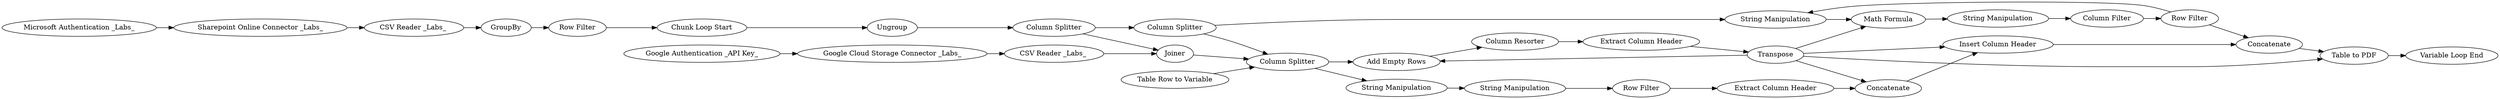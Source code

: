 digraph {
	12 -> 15
	21 -> 23
	7 -> 8
	23 -> 24
	49 -> 46
	27 -> 28
	44 -> 55
	12 -> 13
	13 -> 20
	31 -> 32
	40 -> 42
	26 -> 27
	15 -> 27
	42 -> 55
	46 -> 10
	32 -> 15
	51 -> 13
	55 -> 13
	17 -> 21
	26 -> 25
	44 -> 12
	50 -> 2
	13 -> 16
	2 -> 7
	8 -> 49
	35 -> 22
	28 -> 31
	24 -> 25
	25 -> 30
	22 -> 26
	32 -> 30
	26 -> 24
	10 -> 44
	41 -> 40
	20 -> 35
	26 -> 20
	52 -> 53
	30 -> 52
	26 -> 52
	16 -> 17
	27 [label="Math Formula"]
	55 [label=Joiner]
	7 [label="CSV Reader _Labs_ "]
	26 [label=Transpose]
	21 [label="Row Filter"]
	8 [label=GroupBy]
	32 [label="Row Filter"]
	17 [label="String Manipulation"]
	24 [label=Concatenate]
	49 [label="Row Filter"]
	41 [label="Google Authentication _API Key_"]
	31 [label="Column Filter"]
	51 [label="Table Row to Variable"]
	15 [label="String Manipulation"]
	25 [label="Insert Column Header"]
	10 [label=Ungroup]
	12 [label="Column Splitter"]
	16 [label="String Manipulation"]
	50 [label="Microsoft Authentication _Labs_"]
	42 [label="CSV Reader _Labs_ "]
	22 [label="Extract Column Header"]
	53 [label="Variable Loop End"]
	28 [label="String Manipulation"]
	23 [label="Extract Column Header"]
	20 [label="Add Empty Rows"]
	35 [label="Column Resorter"]
	13 [label="Column Splitter"]
	44 [label="Column Splitter"]
	46 [label="Chunk Loop Start"]
	40 [label="Google Cloud Storage Connector _Labs_"]
	52 [label="Table to PDF"]
	30 [label=Concatenate]
	2 [label="Sharepoint Online Connector _Labs_"]
	rankdir=LR
}
